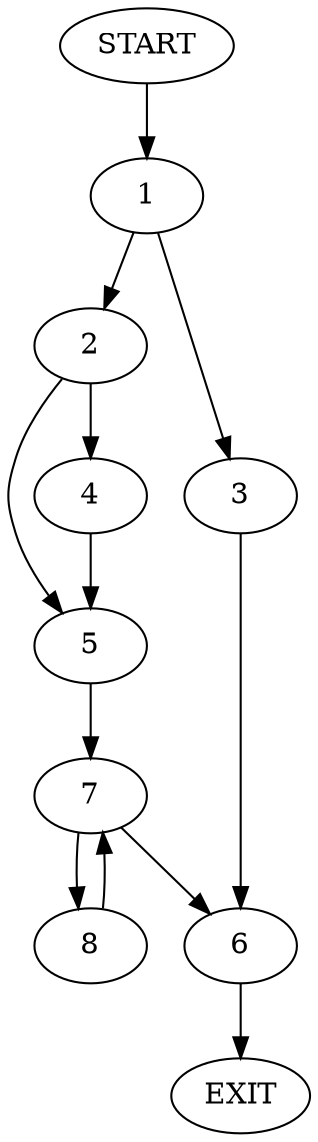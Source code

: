 digraph {
0 [label="START"]
9 [label="EXIT"]
0 -> 1
1 -> 2
1 -> 3
2 -> 4
2 -> 5
3 -> 6
6 -> 9
4 -> 5
5 -> 7
7 -> 8
7 -> 6
8 -> 7
}
